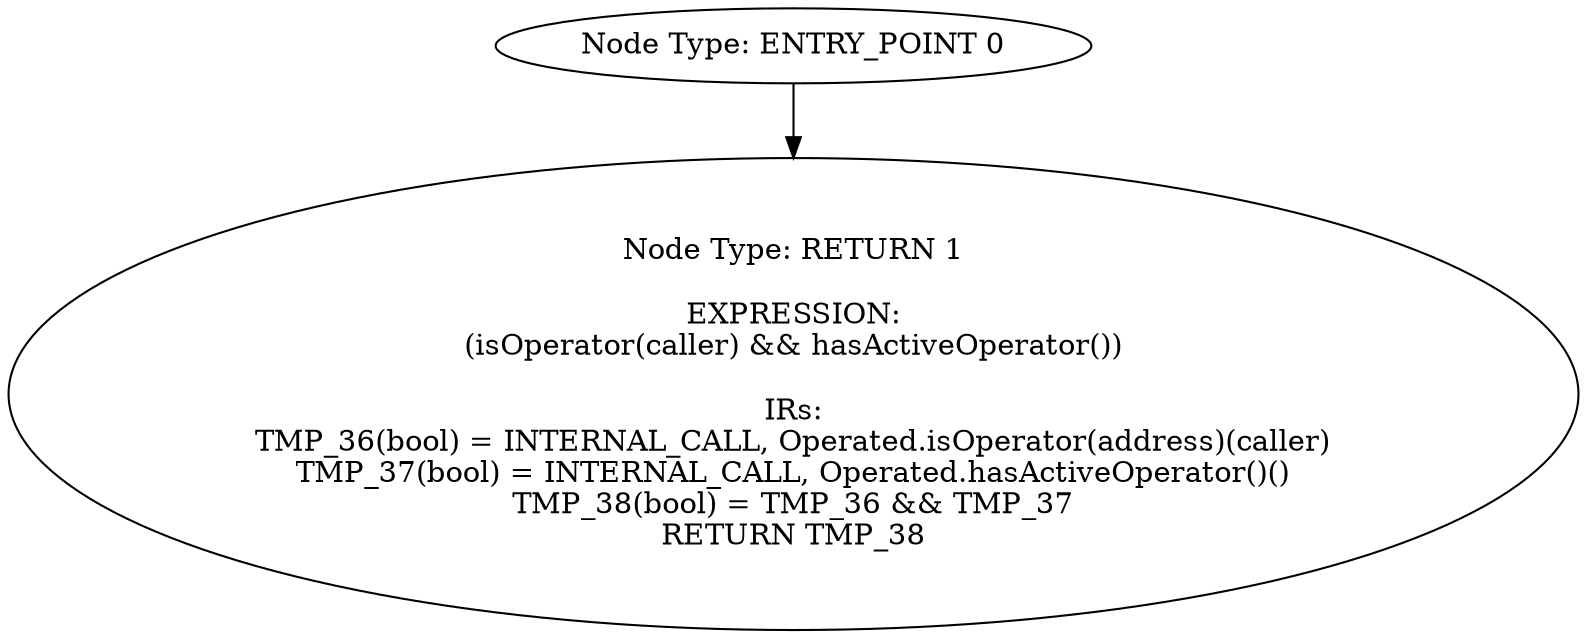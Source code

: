 digraph{
0[label="Node Type: ENTRY_POINT 0
"];
0->1;
1[label="Node Type: RETURN 1

EXPRESSION:
(isOperator(caller) && hasActiveOperator())

IRs:
TMP_36(bool) = INTERNAL_CALL, Operated.isOperator(address)(caller)
TMP_37(bool) = INTERNAL_CALL, Operated.hasActiveOperator()()
TMP_38(bool) = TMP_36 && TMP_37
RETURN TMP_38"];
}
